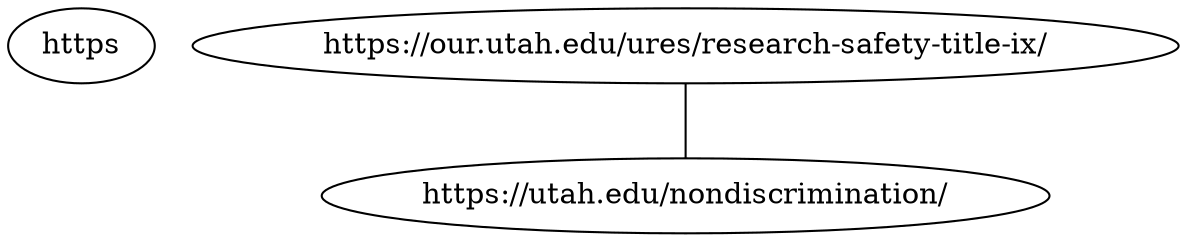 strict graph  {
https [child_link="['https://utah.edu/nondiscrimination/']", data="b'\nResearch Safety & Title IX \xe2\x80\x93 Office of Undergraduate Research\nPrimary MenuHome\nAbout OUR\nAbout OUR\nOUR Success\nUndergraduate Studies\nStudent Accomplishments\nResearch Advising\nResearch Advising\nFunding Fridays\nIRB Lab\nCommunity Engaged Research\nResources\nGetting Started\nCurrent Scholar Resources\nResources\nFAQ\nHow To Find A Mentor\nOUR Research Opportunity Database\nResearch Courses\nFaculty & Campus Partnerships\nFaculty Affiliates\nFaculty & Research Mentor Resources\nFind a Faculty Mentor\nOUR Program Partnerships\nUndergraduate Research Advisory Council\nUpdates\nNewsletters\nEvents Calendar\nEducation, Events, PublicationOUR Events Calendar\nEducation Series\nGrad School Mini Expo\nResearch on Capitol Hill\nUndergraduate Research Symposium (URS)\nUtah Conference on Undergraduate Research (UCUR)\nCUR Conferences on Undergraduate Research (UCUR & NCUR)\nRange: Undergraduate Research Journal\nFunding & RecognitionApply for Funding\nResearch & Scholarship Opportunities\nEarly Exploration Scholars Program\nUndergraduate Research Opportunity Program (UROP)\nSummer Program (SPUR)\nScholarships\nTravel and Small Grants\nCurrent Scholar Resources\nMonson Prize\nOUR Awards\nOUR Research Opportunity Database\nScholar Designation\nSearch Site\nPowered by the University of Utah\nPowered by\nSearch Campus\nOffice of Undergraduate Research                                                        Undergraduate Studies\nResearch Safety & Title IX\nGo back to URES Events Calendar >>\nIn this session, you will learn about the Office of Equal Opportunity (OEO) and Title IX regulations, resources & support, as well as why safety and sexual misconduct matters in research contexts.\xc2\xa0 You will work through a few case scenarios to practice identifying appropriate actions to take in various situations concerning sexual misconduct.\xc2\xa0 This session will be helpful for any researcher at any stage in their research experience, as the content directly contributes to the overall working environment in research on and off campus and to understanding our roles in preventing and reporting sexual misconduct.\nEvaluate the event.\nEvent Format: On Demand\nPresenter Name: Annie Isabel Fukushima and Erica WoodTrack:Research Basics & Skill BuildingSocial Justice & Ethics in Research\nOUR Quick LinksResearch Advising\nGetting Started\nHow To Find A Mentor\nOpportunity Database\nResources\nUndergraduate Studies\nEducation, Events, PublicationOUR Events Calendar\nEducation Series\nGrad School Mini Expo\nResearch on Capitol Hill\nUndergraduate Research Symposium (URS)\nUtah Conference on Undergraduate Research (UCUR)\nCUR Conferences on Undergraduate Research (UCUR & NCUR)\nRange: Undergraduate Research Journal\nOffice of Undergraduate Research\nMonday - Friday 8AM - 5PM\nSILL CENTER SALT LAKE CITY, UT 84112\n801-581-8070\nFunding & RecognitionApply for Funding\nResearch & Scholarship Opportunities\nEarly Exploration Scholars Program\nUndergraduate Research Opportunity Program (UROP)\nSummer Program (SPUR)\nScholarships\nTravel and Small Grants\nCurrent Scholar Resources\nMonson Prize\nOUR Awards\nOUR Research Opportunity Database\nScholar Designation\nFaculty & PartnershipsFaculty Affiliates\nFaculty Resources\nOUR Faculty Mentors\nOUR Faculty Mentors: UROP\nOUR Faculty Mentors: Summer Programs\nOUR Program Partners\nUndergraduate Research Advisory Council\n\xc2\xa9 2023 THE UNIVERSITY OF UTAH\nNondiscrimination & Accessibility\nDisclaimer\nPrivacy\nMedia Contacts'"];
https [child_link="['https://regulations.utah.edu/general/1-012.php', 'https://regulations.utah.edu/general/1-011.php', 'http://www.laborcommission.utah.gov', 'http://www.dol.gov/elaws/vets/userra/ee_disc.asp', 'http://www.laborcommission.utah.gov', 'https://portal.hud.gov/hudportal/HUD?src=/topics/housing_discrimination', 'https://utah.edu/nondiscrimination/']", data="b\"\nNondiscrimination Statement - The University of Utah\nSkip to content\nSearch Site:\nPowered by\nSearch Campus:\nPowered by\nSearch Campus\nUniversity of Utah COVID-19 Updates\nThe University of Utah\nMain Title\nSub Title\nApply\nApply\nOffice of Admissions\nProspective Students\nRequest information\nCampus Tours\nEvents\nUndergraduate\nGraduate\nInternational Students\nAsia Campus\nNew Students\nFreshman\nConfirm/Deposit\nFinancial Aid & Scholarships\nNew Student Orientation\nRegistrar\nHousing\nAcademic Calendar\nStudent Life\nStudent Affairs\nHousing\nThe MUSS\nThe Union\nStudent Life Center\nStudent Leadership & Involvement\nSafeU\nU Career Success\nAcademics\nAcademic Resources\nCatalogs, Schedules & Calendar\nColleges & Departments\nMajors\nGraduate School\nStudent Success\nLibraries\nGlobal U\nResearch\nArts\nThe Arts on Campus\nUpcoming Events\nAcademic Programs\nProfessional Arts\nYouth Arts\nU of U Health\nEducation\nResearch\nPatient Care\nAthletics\nUtah Athletics\nBuy Tickets\nSchedule\nCrimson Club\nShop Utah Gear\nDonate\nSearchReveal Menu\nReveal Menu\nMain Navigation\nMain Menu\nHome\nApply\nApply\nOffice of Admissions\nProspective Students\nRequest information\nCampus Tours\nEvents\nUndergraduate\nGraduate\nInternational Students\nAsia Campus\nNew Students\nFreshman\nConfirm/Deposit\nFinancial Aid & Scholarships\nNew Student Orientation\nRegistrar\nHousing\nAcademic Calendar\nStudent Life\nStudent Affairs\nHousing\nThe MUSS\nThe Union\nStudent Life Center\nStudent Leadership & Involvement\nSafeU\nU Career Success\nAcademics\nAcademic Resources\nCatalogs, Schedules & Calendar\nColleges & Departments\nMajors\nGraduate School\nStudent Success\nLibraries\nGlobal U\nResearch\nArts\nThe Arts on Campus\nUpcoming Events\nAcademic Programs\nProfessional Arts\nYouth Arts\nU of U Health\nEducation\nResearch\nPatient Care\nAthletics\nUtah Athletics\nBuy Tickets\nSchedule\nCrimson Club\nShop Utah Gear\nDonate\nU of U Health\nEducation\nResearch\nPatient Care\nU Quick Links\nA-Z Index\nCampus Directory\nCampus Map\nShuttle Tracker\nCIS\nUMail\n@ The U\nAccessibility\nApply\nVisit\nGive\nHome\nCurrent Page: Nondiscrimination Statement\nNondiscrimination & Accessibility Statement\nThe University of Utah does not discriminate on the basis of race, ethnicity, color,\nreligion, national origin, sex, pregnancy, pregnancy-related conditions, age, disability,\nsexual orientation, gender identity, gender expression, genetic information or protected\nveteran\xe2\x80\x99s status, in employment, treatment, admission, access to educational programs\nand activities, or other University benefits or services.\nThe University does not discriminate on the basis of sex in the education program\nor activity that it operates, as required by Title IX and 34 CFR part 106.\xc2\xa0 The requirement\nnot to discriminate in education programs or activities extends to admission and employment.\nInquiries about the application of Title IX and its regulations may be referred to\nthe Title IX Coordinator, to the Department of Education, Office for Civil Rights,\nor both.\nAdditionally, the University endeavors to provide reasonable accommodations and to\nensure equal access to qualified persons with disabilities. Click here to request a reasonable accommodation.\nWhere discrimination is found to have occurred, the University will take reasonable\nsteps to investigate the matter, stop the harassment, prevent its recurrence and remedy\nits effects.\nIf you or someone you know has experienced discrimination, sexual misconduct including\nsexual harassment, or disability discrimination, we encourage you to report it to\nthe University's designated and authorized Title IX/ADA/Section 504 Coordinator in\nthe Office of Equal Opportunity and Affirmative Action:\nSherrie Hayashi, DirectorTitle IX/ADA/Section 504 CoordinatorOffice of Equal Opportunity and Affirmative Action (OEO/AA)201 South Presidents Circle, Rm.135\xc2\xa0Salt Lake City, UT, 84112801-581-8365\xc2\xa0801-585-5746 (fax)oeo@utah.eduwww.oeo.utah.eduOnline reports may be submitted at oeo.utah.edu\nNOTICE OF FILING OPTIONS\nTo file a formal complaint of discrimination, sexual misconduct (including sexual\nharassment or violence), or retaliation, under University of Utah Non-Discrimination\nPolicy, contact the OEO/AA.\xc2\xa0 \xc2\xa0A formal complaint may be filed with the OEO/AA in person,\nby mail, or by electronic mail.\nTimelines:\nA Formal Complaint of Sex or Gender-Based Harassment within the scope of Title IX\nis timely if at the time of filing a Formal Complaint, the Complainant is participating\nin or attempting to participate in a University Program.\nA Formal Complaint alleging any other type of Sexual Misconduct, or other type of\nDiscrimination is timely if filed within 180 calendar days of the last alleged discriminatory\nact.\nA Formal Complaint of Retaliation is timey filed if filed within 180 days of the last\nalleged retaliatory act.\nA Formal Complaint not filed within the appropriate time period above will be dismissed\nas untimely filed; however, at the Director's discretion and for good cause, the complaint\nmay be accepted as if filed within the appropriate time period.\nUniversity of UtahOffice of Equal Opportunity & Affirmative Action (OEO/AA)201 S. Presidents Circle, Room 135Salt Lake City, UT\xc2\xa0 84112Telephone: 801-581-8365Fax: 801-585-5746oeo@utah.eduwww.oeo.utah.eduOnline reports may be submitted at oeo.utah.edu\nFor specific information related to University Policy, please see:\nregulations.utah.edu/general/1-012.phpregulations.utah.edu/general/1-011.php\nEXTERNAL AGENCIES:\xc2\xa0 Filing a complaint with the University of Utah\xe2\x80\x99s Title IX/504/ADA Coordinator (or\ndesignee) does not prevent\xc2\xa0an individual from filing a complaint with an appropriate\nregulatory agency. To file a complaint regarding discrimination, including sexual\nharassment, or retaliation with a regulatory state or federal agency, please see the\nagency information below.\xc2\xa0 For information about the time frames in which complaints\nmust be filed, please contact the relevant agency.\nEducation: Complaints regarding: Title VI of the Civil Rights Act of 1964, Title IX of the Education\nAmendments of 1972, Section 504 of the Rehabilitation Act of 1973, Title II of the\nAmericans with Disabilities Act, Age Discrimination Act of 1975.\nUnited States Department of EducationOffice for Civil Rights\xe2\x80\x93 Region VIIICesar E. Chavez Memorial Building1244 Speer Boulevard, Suite 310Denver, Colorado 80204-3582Telephone: 303-844-5695FAX: 303-844-4303\nOnline complaint portal: http://www2.ed.gov/about/offices/list/ocr/docs/howto.htmlwww2.ed.gov/about/offices/list/ocr/index.html\nEmployment:State Agency:\xc2\xa0 Individual complaints regarding: Utah Anti-Discrimination Act of 1965,\nTitle VII of the Civil Rights Act of 1964, as amended, Age Discrimination in Employment\nAct of 1967, as amended, and the Americans with Disabilities Act of 1990.\xc2\xa0Utah Anti-Discrimination and Labor Division (UALD)160 East 300 South, 3rd floorP.O. Box 146630Salt Lake City, Utah 84114-6630Telephone: 801-530-6801www.laborcommission.utah.gov\nFederal Agencies:Complaints regarding: Title VII of the Civil Rights Act of 1964, The Pregnancy Discrimination\nAct, Age Discrimination in Employment Act of 1967, as amended (ADEA), Equal Pay Act\nof 1963, Title I of the Americans with Disabilities Act Amendments Act of 2008, Sections\n501 and 505 of the Rehabilitation Act of 1973 and Section 102 and 103 of the Civil\nRights Act of 1991, the Genetic Information Nondiscrimination Act of 2008 (GINA)\xc2\xa0Equal Employment Opportunity CommissionPhoenix District Office3300 North Central Avenue, Suite 690Phoenix, AZ 85012Telephone: 1-800-669-4000TTY:\xc2\xa0 1-800-669-6820Fax: 602-640-5071www.eeoc.gov\xc2\xa0U.S. Department of LaborOffice of Federal Contract Compliance Programs (OFCCP)Denver District Office1244 Speer Blvd, Suite 540Denver, CO 80204Phone 720-264-3200Fax:\xc2\xa0 720-264-3211https://www.dol.gov/ofccp/index.htm\xc2\xa0Executive Order 11246 (Equal Employment and Affirmative Action)Americans with Disability Act Amendments Act, of 2008Section 503 of the Rehabilitation Act of 197338 USC 4212 \xe2\x80\x93 The Vietnam Era Veterans\xe2\x80\x99 Readjustment Assistance Act of 1974Uniformed Service Employment and Re-employment Rights Act (USERRA)Online complaint portal:www.dol.gov/elaws/vets/userra/ee_disc.asp\xc2\xa0Veteran\xe2\x80\x99s Employment and Training Service140 East 300 South, Room 209Salt Lake City, UT 84111Telephone: 801-526-0950jobs.utah.gov/jobseeker/veterans/employtrain.html\nHousing (Residents of dorms and family student housing)State Agency:\xc2\xa0 Complaints regarding: Utah Fair Housing Act of 1993, as amended.\nUtah Anti-Discrimination and Labor Division (UALD)160 East 300 South, 3rd floorSalt Lake City, Utah 84114-6630Telephone: 801-530-6801www.laborcommission.utah.gov\xc2\xa0Federal Agency:\xc2\xa0 U.S. Department of Housing and Urban Development (\xe2\x80\x9cHUD\xe2\x80\x9d) Complaints\nregarding: Title VI of the Civil Rights Act of 1964, as amended, Title VIII of the\nCivil Rights Act of 1968 (Fair Housing Act), Section 504 of the Rehabilitation Action\nof 1973, as amended, Title II of the Americans with Disabilities Act of 1990, Age\nDiscrimination Act of 1975, Title IX of the Education Amendments Act, and Architectural\nBarriers Act of 1968.\xc2\xa0U.S. Department of Housing & Urban Development (HUD)1670 Broadway, 25th floorDenver, Colorado 80202-4801Telephone: (303)672-5440Fax: (303)672-5004Online complaint portal: https://portal.hud.gov/hudportal/HUD?src=/topics/housing_discrimination\xc2\xa0Health care, human services, and health insurance plans (Patients and Participants):\xc2\xa0 Complaints regarding: Title VI of the Civil Rights Act of 1964, Section 504 of the\nRehabilitation Act of 1973, as amended, the Age Discrimination Act of 1975, Title\nII of the Americans with Disabilities Act (ADA), and the Community Service Assurance\nprovisions of the Hill-Burton Act\xc2\xa0U.S. Department of Health & Human ServicesOffice for Civil Rights, DHHS \xe2\x80\x93 Region VIII1961 Stout Street Room 08-148Denver, CO 80294Customer Response Center 1-800-368-1019TDD:\xc2\xa0 1-800-537-7697Email: Ocrmail@hhs.govOnline complaint portal: https://ocrportal.hhs.gov/ocr/smartscreen/main.jsfWebsite: www.hhs.gov/ocrCampus Accessibility Website:\xc2\xa0https://accessibility.utah.edu\nThe University of Utah\n201 Presidents Circle Salt Lake City, UT 84112 801.581.7200\nResources\nFuture Students\nStudents\nParents & Families\nFaculty\nStaff\nVisitors\nAlumni\nACCESSIBILITY\nInitiatives\nResearch\nEquity, Diversity & Inclusion\nSustainability\nEmployment\nU Leadership\nUniversity Safety\nAbout the U\nInformation\nOffice of the President\nGive to the U\nMedia Contacts\nUte Proud\nCampus Events\nCommunity\nContact - Feedback\nQuick Links\nA-Z Index\nCampus Directory\nCampus Map\nShuttle Tracker\nCIS\nUMail\n@ The U\n\xc2\xa9 2023 The University of Utah\nIndigenous Land Acknowledgment\nNondiscrimination & Accessibility\nDisclaimer\nPrivacy\nCredits & Attributions\nMedia Contacts\nFacebook\nInstagram\nYoutube\nLast Updated: 7/7/22\""];
"https://our.utah.edu/ures/research-safety-title-ix/" -- "https://utah.edu/nondiscrimination/";
}

